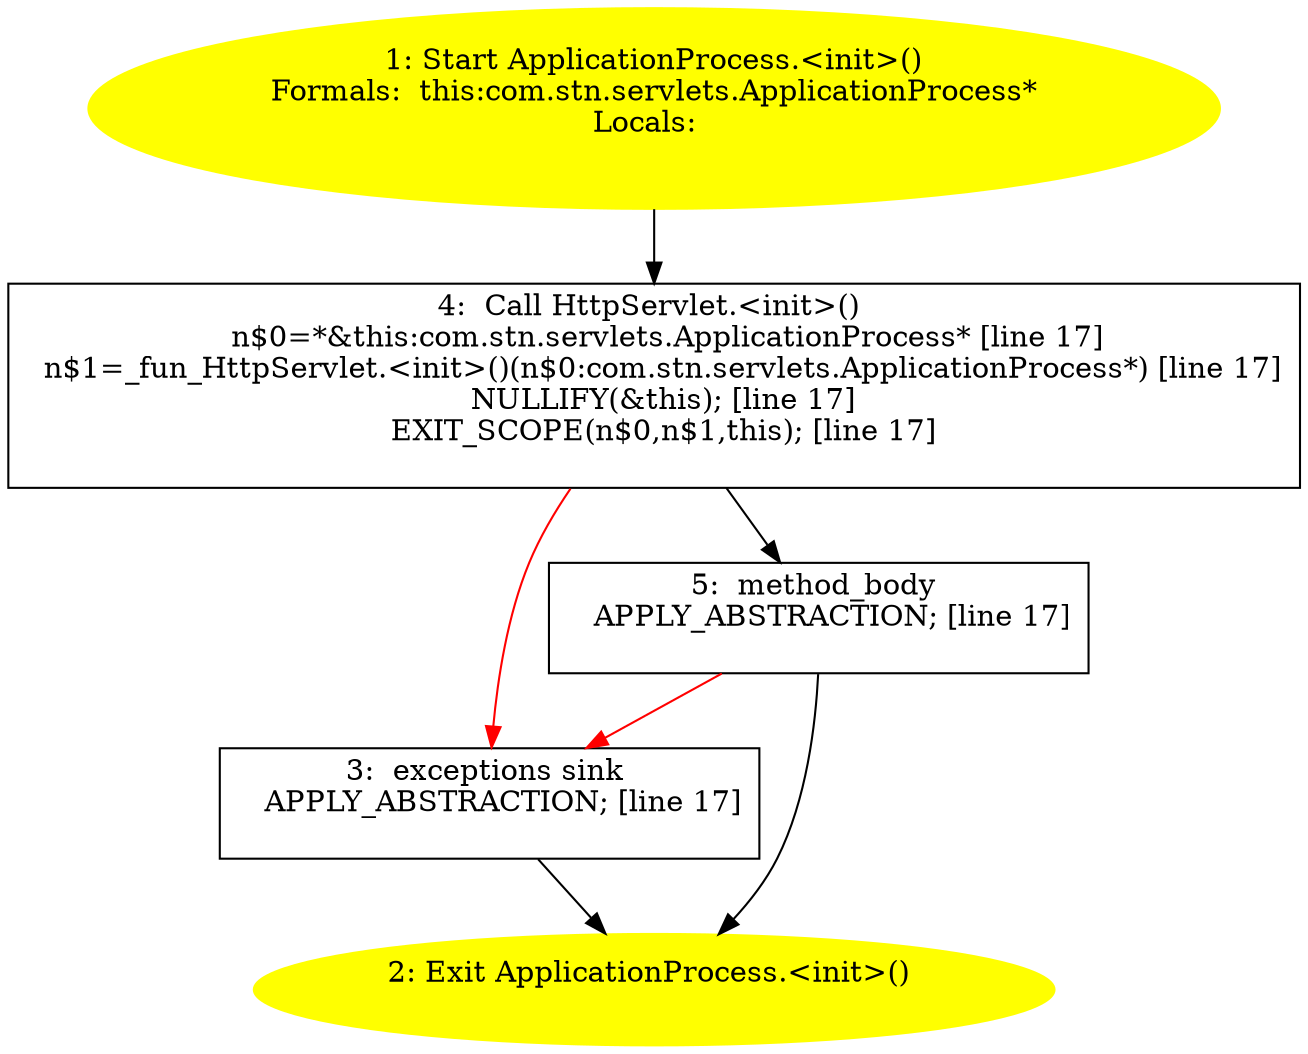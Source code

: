 /* @generated */
digraph cfg {
"com.stn.servlets.ApplicationProcess.<init>().a75fd7a6251e259f7a57964d2a30ac76_1" [label="1: Start ApplicationProcess.<init>()\nFormals:  this:com.stn.servlets.ApplicationProcess*\nLocals:  \n  " color=yellow style=filled]
	

	 "com.stn.servlets.ApplicationProcess.<init>().a75fd7a6251e259f7a57964d2a30ac76_1" -> "com.stn.servlets.ApplicationProcess.<init>().a75fd7a6251e259f7a57964d2a30ac76_4" ;
"com.stn.servlets.ApplicationProcess.<init>().a75fd7a6251e259f7a57964d2a30ac76_2" [label="2: Exit ApplicationProcess.<init>() \n  " color=yellow style=filled]
	

"com.stn.servlets.ApplicationProcess.<init>().a75fd7a6251e259f7a57964d2a30ac76_3" [label="3:  exceptions sink \n   APPLY_ABSTRACTION; [line 17]\n " shape="box"]
	

	 "com.stn.servlets.ApplicationProcess.<init>().a75fd7a6251e259f7a57964d2a30ac76_3" -> "com.stn.servlets.ApplicationProcess.<init>().a75fd7a6251e259f7a57964d2a30ac76_2" ;
"com.stn.servlets.ApplicationProcess.<init>().a75fd7a6251e259f7a57964d2a30ac76_4" [label="4:  Call HttpServlet.<init>() \n   n$0=*&this:com.stn.servlets.ApplicationProcess* [line 17]\n  n$1=_fun_HttpServlet.<init>()(n$0:com.stn.servlets.ApplicationProcess*) [line 17]\n  NULLIFY(&this); [line 17]\n  EXIT_SCOPE(n$0,n$1,this); [line 17]\n " shape="box"]
	

	 "com.stn.servlets.ApplicationProcess.<init>().a75fd7a6251e259f7a57964d2a30ac76_4" -> "com.stn.servlets.ApplicationProcess.<init>().a75fd7a6251e259f7a57964d2a30ac76_5" ;
	 "com.stn.servlets.ApplicationProcess.<init>().a75fd7a6251e259f7a57964d2a30ac76_4" -> "com.stn.servlets.ApplicationProcess.<init>().a75fd7a6251e259f7a57964d2a30ac76_3" [color="red" ];
"com.stn.servlets.ApplicationProcess.<init>().a75fd7a6251e259f7a57964d2a30ac76_5" [label="5:  method_body \n   APPLY_ABSTRACTION; [line 17]\n " shape="box"]
	

	 "com.stn.servlets.ApplicationProcess.<init>().a75fd7a6251e259f7a57964d2a30ac76_5" -> "com.stn.servlets.ApplicationProcess.<init>().a75fd7a6251e259f7a57964d2a30ac76_2" ;
	 "com.stn.servlets.ApplicationProcess.<init>().a75fd7a6251e259f7a57964d2a30ac76_5" -> "com.stn.servlets.ApplicationProcess.<init>().a75fd7a6251e259f7a57964d2a30ac76_3" [color="red" ];
}
